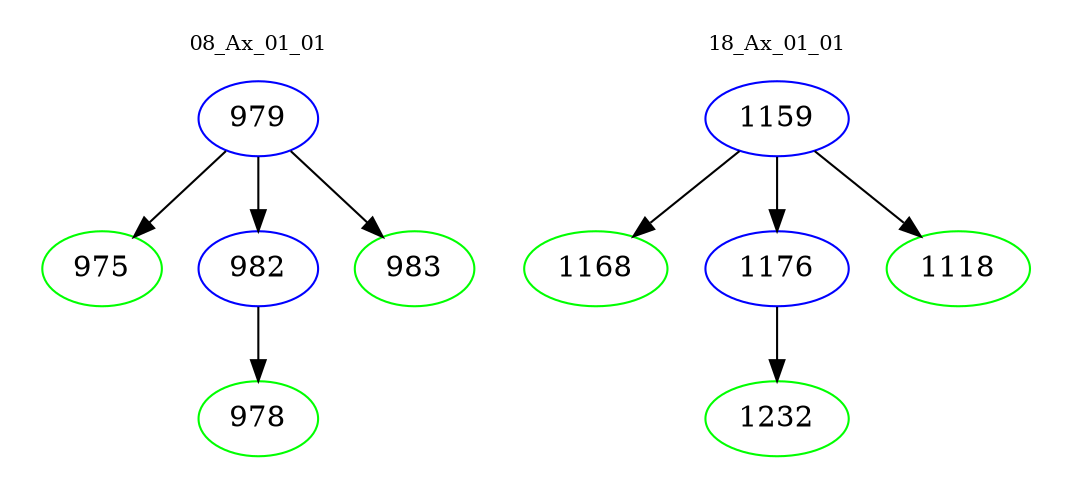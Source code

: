 digraph{
subgraph cluster_0 {
color = white
label = "08_Ax_01_01";
fontsize=10;
T0_979 [label="979", color="blue"]
T0_979 -> T0_975 [color="black"]
T0_975 [label="975", color="green"]
T0_979 -> T0_982 [color="black"]
T0_982 [label="982", color="blue"]
T0_982 -> T0_978 [color="black"]
T0_978 [label="978", color="green"]
T0_979 -> T0_983 [color="black"]
T0_983 [label="983", color="green"]
}
subgraph cluster_1 {
color = white
label = "18_Ax_01_01";
fontsize=10;
T1_1159 [label="1159", color="blue"]
T1_1159 -> T1_1168 [color="black"]
T1_1168 [label="1168", color="green"]
T1_1159 -> T1_1176 [color="black"]
T1_1176 [label="1176", color="blue"]
T1_1176 -> T1_1232 [color="black"]
T1_1232 [label="1232", color="green"]
T1_1159 -> T1_1118 [color="black"]
T1_1118 [label="1118", color="green"]
}
}
